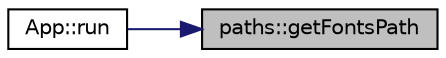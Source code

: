 digraph "paths::getFontsPath"
{
 // LATEX_PDF_SIZE
  bgcolor="transparent";
  edge [fontname="Helvetica",fontsize="10",labelfontname="Helvetica",labelfontsize="10"];
  node [fontname="Helvetica",fontsize="10",shape=record];
  rankdir="RL";
  Node1 [label="paths::getFontsPath",height=0.2,width=0.4,color="black", fillcolor="grey75", style="filled", fontcolor="black",tooltip=" "];
  Node1 -> Node2 [dir="back",color="midnightblue",fontsize="10",style="solid",fontname="Helvetica"];
  Node2 [label="App::run",height=0.2,width=0.4,color="black",URL="$dd/d64/classApp.html#ae09dc71078b64c56c673b1ad1d25b5d1",tooltip=" "];
}
